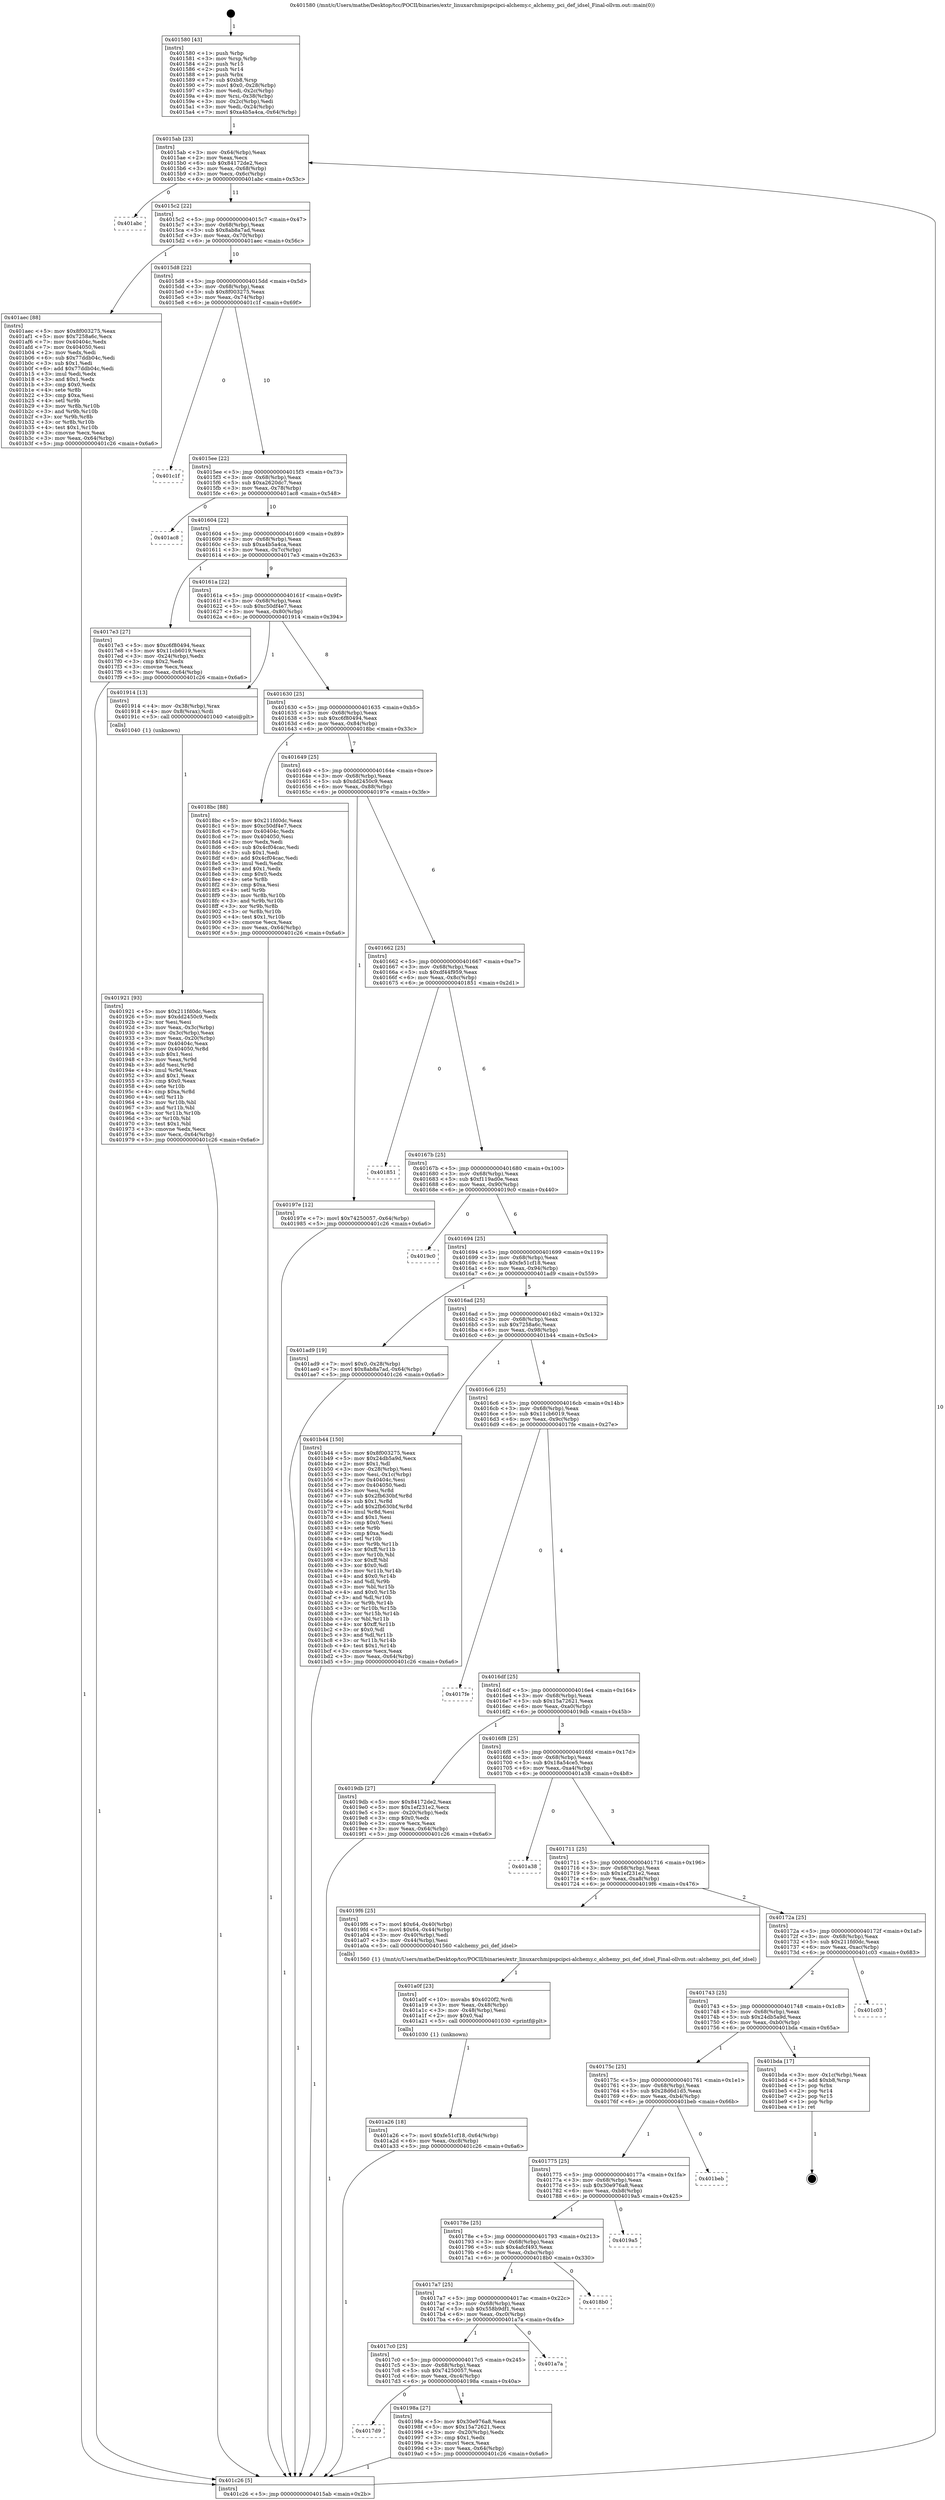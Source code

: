 digraph "0x401580" {
  label = "0x401580 (/mnt/c/Users/mathe/Desktop/tcc/POCII/binaries/extr_linuxarchmipspcipci-alchemy.c_alchemy_pci_def_idsel_Final-ollvm.out::main(0))"
  labelloc = "t"
  node[shape=record]

  Entry [label="",width=0.3,height=0.3,shape=circle,fillcolor=black,style=filled]
  "0x4015ab" [label="{
     0x4015ab [23]\l
     | [instrs]\l
     &nbsp;&nbsp;0x4015ab \<+3\>: mov -0x64(%rbp),%eax\l
     &nbsp;&nbsp;0x4015ae \<+2\>: mov %eax,%ecx\l
     &nbsp;&nbsp;0x4015b0 \<+6\>: sub $0x84172de2,%ecx\l
     &nbsp;&nbsp;0x4015b6 \<+3\>: mov %eax,-0x68(%rbp)\l
     &nbsp;&nbsp;0x4015b9 \<+3\>: mov %ecx,-0x6c(%rbp)\l
     &nbsp;&nbsp;0x4015bc \<+6\>: je 0000000000401abc \<main+0x53c\>\l
  }"]
  "0x401abc" [label="{
     0x401abc\l
  }", style=dashed]
  "0x4015c2" [label="{
     0x4015c2 [22]\l
     | [instrs]\l
     &nbsp;&nbsp;0x4015c2 \<+5\>: jmp 00000000004015c7 \<main+0x47\>\l
     &nbsp;&nbsp;0x4015c7 \<+3\>: mov -0x68(%rbp),%eax\l
     &nbsp;&nbsp;0x4015ca \<+5\>: sub $0x8ab8a7ad,%eax\l
     &nbsp;&nbsp;0x4015cf \<+3\>: mov %eax,-0x70(%rbp)\l
     &nbsp;&nbsp;0x4015d2 \<+6\>: je 0000000000401aec \<main+0x56c\>\l
  }"]
  Exit [label="",width=0.3,height=0.3,shape=circle,fillcolor=black,style=filled,peripheries=2]
  "0x401aec" [label="{
     0x401aec [88]\l
     | [instrs]\l
     &nbsp;&nbsp;0x401aec \<+5\>: mov $0x8f003275,%eax\l
     &nbsp;&nbsp;0x401af1 \<+5\>: mov $0x7258a6c,%ecx\l
     &nbsp;&nbsp;0x401af6 \<+7\>: mov 0x40404c,%edx\l
     &nbsp;&nbsp;0x401afd \<+7\>: mov 0x404050,%esi\l
     &nbsp;&nbsp;0x401b04 \<+2\>: mov %edx,%edi\l
     &nbsp;&nbsp;0x401b06 \<+6\>: sub $0x77ddb04c,%edi\l
     &nbsp;&nbsp;0x401b0c \<+3\>: sub $0x1,%edi\l
     &nbsp;&nbsp;0x401b0f \<+6\>: add $0x77ddb04c,%edi\l
     &nbsp;&nbsp;0x401b15 \<+3\>: imul %edi,%edx\l
     &nbsp;&nbsp;0x401b18 \<+3\>: and $0x1,%edx\l
     &nbsp;&nbsp;0x401b1b \<+3\>: cmp $0x0,%edx\l
     &nbsp;&nbsp;0x401b1e \<+4\>: sete %r8b\l
     &nbsp;&nbsp;0x401b22 \<+3\>: cmp $0xa,%esi\l
     &nbsp;&nbsp;0x401b25 \<+4\>: setl %r9b\l
     &nbsp;&nbsp;0x401b29 \<+3\>: mov %r8b,%r10b\l
     &nbsp;&nbsp;0x401b2c \<+3\>: and %r9b,%r10b\l
     &nbsp;&nbsp;0x401b2f \<+3\>: xor %r9b,%r8b\l
     &nbsp;&nbsp;0x401b32 \<+3\>: or %r8b,%r10b\l
     &nbsp;&nbsp;0x401b35 \<+4\>: test $0x1,%r10b\l
     &nbsp;&nbsp;0x401b39 \<+3\>: cmovne %ecx,%eax\l
     &nbsp;&nbsp;0x401b3c \<+3\>: mov %eax,-0x64(%rbp)\l
     &nbsp;&nbsp;0x401b3f \<+5\>: jmp 0000000000401c26 \<main+0x6a6\>\l
  }"]
  "0x4015d8" [label="{
     0x4015d8 [22]\l
     | [instrs]\l
     &nbsp;&nbsp;0x4015d8 \<+5\>: jmp 00000000004015dd \<main+0x5d\>\l
     &nbsp;&nbsp;0x4015dd \<+3\>: mov -0x68(%rbp),%eax\l
     &nbsp;&nbsp;0x4015e0 \<+5\>: sub $0x8f003275,%eax\l
     &nbsp;&nbsp;0x4015e5 \<+3\>: mov %eax,-0x74(%rbp)\l
     &nbsp;&nbsp;0x4015e8 \<+6\>: je 0000000000401c1f \<main+0x69f\>\l
  }"]
  "0x401a26" [label="{
     0x401a26 [18]\l
     | [instrs]\l
     &nbsp;&nbsp;0x401a26 \<+7\>: movl $0xfe51cf18,-0x64(%rbp)\l
     &nbsp;&nbsp;0x401a2d \<+6\>: mov %eax,-0xc8(%rbp)\l
     &nbsp;&nbsp;0x401a33 \<+5\>: jmp 0000000000401c26 \<main+0x6a6\>\l
  }"]
  "0x401c1f" [label="{
     0x401c1f\l
  }", style=dashed]
  "0x4015ee" [label="{
     0x4015ee [22]\l
     | [instrs]\l
     &nbsp;&nbsp;0x4015ee \<+5\>: jmp 00000000004015f3 \<main+0x73\>\l
     &nbsp;&nbsp;0x4015f3 \<+3\>: mov -0x68(%rbp),%eax\l
     &nbsp;&nbsp;0x4015f6 \<+5\>: sub $0xa2620dc7,%eax\l
     &nbsp;&nbsp;0x4015fb \<+3\>: mov %eax,-0x78(%rbp)\l
     &nbsp;&nbsp;0x4015fe \<+6\>: je 0000000000401ac8 \<main+0x548\>\l
  }"]
  "0x401a0f" [label="{
     0x401a0f [23]\l
     | [instrs]\l
     &nbsp;&nbsp;0x401a0f \<+10\>: movabs $0x4020f2,%rdi\l
     &nbsp;&nbsp;0x401a19 \<+3\>: mov %eax,-0x48(%rbp)\l
     &nbsp;&nbsp;0x401a1c \<+3\>: mov -0x48(%rbp),%esi\l
     &nbsp;&nbsp;0x401a1f \<+2\>: mov $0x0,%al\l
     &nbsp;&nbsp;0x401a21 \<+5\>: call 0000000000401030 \<printf@plt\>\l
     | [calls]\l
     &nbsp;&nbsp;0x401030 \{1\} (unknown)\l
  }"]
  "0x401ac8" [label="{
     0x401ac8\l
  }", style=dashed]
  "0x401604" [label="{
     0x401604 [22]\l
     | [instrs]\l
     &nbsp;&nbsp;0x401604 \<+5\>: jmp 0000000000401609 \<main+0x89\>\l
     &nbsp;&nbsp;0x401609 \<+3\>: mov -0x68(%rbp),%eax\l
     &nbsp;&nbsp;0x40160c \<+5\>: sub $0xa4b5a4ca,%eax\l
     &nbsp;&nbsp;0x401611 \<+3\>: mov %eax,-0x7c(%rbp)\l
     &nbsp;&nbsp;0x401614 \<+6\>: je 00000000004017e3 \<main+0x263\>\l
  }"]
  "0x4017d9" [label="{
     0x4017d9\l
  }", style=dashed]
  "0x4017e3" [label="{
     0x4017e3 [27]\l
     | [instrs]\l
     &nbsp;&nbsp;0x4017e3 \<+5\>: mov $0xc6f80494,%eax\l
     &nbsp;&nbsp;0x4017e8 \<+5\>: mov $0x11cb6019,%ecx\l
     &nbsp;&nbsp;0x4017ed \<+3\>: mov -0x24(%rbp),%edx\l
     &nbsp;&nbsp;0x4017f0 \<+3\>: cmp $0x2,%edx\l
     &nbsp;&nbsp;0x4017f3 \<+3\>: cmovne %ecx,%eax\l
     &nbsp;&nbsp;0x4017f6 \<+3\>: mov %eax,-0x64(%rbp)\l
     &nbsp;&nbsp;0x4017f9 \<+5\>: jmp 0000000000401c26 \<main+0x6a6\>\l
  }"]
  "0x40161a" [label="{
     0x40161a [22]\l
     | [instrs]\l
     &nbsp;&nbsp;0x40161a \<+5\>: jmp 000000000040161f \<main+0x9f\>\l
     &nbsp;&nbsp;0x40161f \<+3\>: mov -0x68(%rbp),%eax\l
     &nbsp;&nbsp;0x401622 \<+5\>: sub $0xc50df4e7,%eax\l
     &nbsp;&nbsp;0x401627 \<+3\>: mov %eax,-0x80(%rbp)\l
     &nbsp;&nbsp;0x40162a \<+6\>: je 0000000000401914 \<main+0x394\>\l
  }"]
  "0x401c26" [label="{
     0x401c26 [5]\l
     | [instrs]\l
     &nbsp;&nbsp;0x401c26 \<+5\>: jmp 00000000004015ab \<main+0x2b\>\l
  }"]
  "0x401580" [label="{
     0x401580 [43]\l
     | [instrs]\l
     &nbsp;&nbsp;0x401580 \<+1\>: push %rbp\l
     &nbsp;&nbsp;0x401581 \<+3\>: mov %rsp,%rbp\l
     &nbsp;&nbsp;0x401584 \<+2\>: push %r15\l
     &nbsp;&nbsp;0x401586 \<+2\>: push %r14\l
     &nbsp;&nbsp;0x401588 \<+1\>: push %rbx\l
     &nbsp;&nbsp;0x401589 \<+7\>: sub $0xb8,%rsp\l
     &nbsp;&nbsp;0x401590 \<+7\>: movl $0x0,-0x28(%rbp)\l
     &nbsp;&nbsp;0x401597 \<+3\>: mov %edi,-0x2c(%rbp)\l
     &nbsp;&nbsp;0x40159a \<+4\>: mov %rsi,-0x38(%rbp)\l
     &nbsp;&nbsp;0x40159e \<+3\>: mov -0x2c(%rbp),%edi\l
     &nbsp;&nbsp;0x4015a1 \<+3\>: mov %edi,-0x24(%rbp)\l
     &nbsp;&nbsp;0x4015a4 \<+7\>: movl $0xa4b5a4ca,-0x64(%rbp)\l
  }"]
  "0x40198a" [label="{
     0x40198a [27]\l
     | [instrs]\l
     &nbsp;&nbsp;0x40198a \<+5\>: mov $0x30e976a8,%eax\l
     &nbsp;&nbsp;0x40198f \<+5\>: mov $0x15a72621,%ecx\l
     &nbsp;&nbsp;0x401994 \<+3\>: mov -0x20(%rbp),%edx\l
     &nbsp;&nbsp;0x401997 \<+3\>: cmp $0x1,%edx\l
     &nbsp;&nbsp;0x40199a \<+3\>: cmovl %ecx,%eax\l
     &nbsp;&nbsp;0x40199d \<+3\>: mov %eax,-0x64(%rbp)\l
     &nbsp;&nbsp;0x4019a0 \<+5\>: jmp 0000000000401c26 \<main+0x6a6\>\l
  }"]
  "0x401914" [label="{
     0x401914 [13]\l
     | [instrs]\l
     &nbsp;&nbsp;0x401914 \<+4\>: mov -0x38(%rbp),%rax\l
     &nbsp;&nbsp;0x401918 \<+4\>: mov 0x8(%rax),%rdi\l
     &nbsp;&nbsp;0x40191c \<+5\>: call 0000000000401040 \<atoi@plt\>\l
     | [calls]\l
     &nbsp;&nbsp;0x401040 \{1\} (unknown)\l
  }"]
  "0x401630" [label="{
     0x401630 [25]\l
     | [instrs]\l
     &nbsp;&nbsp;0x401630 \<+5\>: jmp 0000000000401635 \<main+0xb5\>\l
     &nbsp;&nbsp;0x401635 \<+3\>: mov -0x68(%rbp),%eax\l
     &nbsp;&nbsp;0x401638 \<+5\>: sub $0xc6f80494,%eax\l
     &nbsp;&nbsp;0x40163d \<+6\>: mov %eax,-0x84(%rbp)\l
     &nbsp;&nbsp;0x401643 \<+6\>: je 00000000004018bc \<main+0x33c\>\l
  }"]
  "0x4017c0" [label="{
     0x4017c0 [25]\l
     | [instrs]\l
     &nbsp;&nbsp;0x4017c0 \<+5\>: jmp 00000000004017c5 \<main+0x245\>\l
     &nbsp;&nbsp;0x4017c5 \<+3\>: mov -0x68(%rbp),%eax\l
     &nbsp;&nbsp;0x4017c8 \<+5\>: sub $0x74250057,%eax\l
     &nbsp;&nbsp;0x4017cd \<+6\>: mov %eax,-0xc4(%rbp)\l
     &nbsp;&nbsp;0x4017d3 \<+6\>: je 000000000040198a \<main+0x40a\>\l
  }"]
  "0x4018bc" [label="{
     0x4018bc [88]\l
     | [instrs]\l
     &nbsp;&nbsp;0x4018bc \<+5\>: mov $0x211fd0dc,%eax\l
     &nbsp;&nbsp;0x4018c1 \<+5\>: mov $0xc50df4e7,%ecx\l
     &nbsp;&nbsp;0x4018c6 \<+7\>: mov 0x40404c,%edx\l
     &nbsp;&nbsp;0x4018cd \<+7\>: mov 0x404050,%esi\l
     &nbsp;&nbsp;0x4018d4 \<+2\>: mov %edx,%edi\l
     &nbsp;&nbsp;0x4018d6 \<+6\>: sub $0x4cf04cac,%edi\l
     &nbsp;&nbsp;0x4018dc \<+3\>: sub $0x1,%edi\l
     &nbsp;&nbsp;0x4018df \<+6\>: add $0x4cf04cac,%edi\l
     &nbsp;&nbsp;0x4018e5 \<+3\>: imul %edi,%edx\l
     &nbsp;&nbsp;0x4018e8 \<+3\>: and $0x1,%edx\l
     &nbsp;&nbsp;0x4018eb \<+3\>: cmp $0x0,%edx\l
     &nbsp;&nbsp;0x4018ee \<+4\>: sete %r8b\l
     &nbsp;&nbsp;0x4018f2 \<+3\>: cmp $0xa,%esi\l
     &nbsp;&nbsp;0x4018f5 \<+4\>: setl %r9b\l
     &nbsp;&nbsp;0x4018f9 \<+3\>: mov %r8b,%r10b\l
     &nbsp;&nbsp;0x4018fc \<+3\>: and %r9b,%r10b\l
     &nbsp;&nbsp;0x4018ff \<+3\>: xor %r9b,%r8b\l
     &nbsp;&nbsp;0x401902 \<+3\>: or %r8b,%r10b\l
     &nbsp;&nbsp;0x401905 \<+4\>: test $0x1,%r10b\l
     &nbsp;&nbsp;0x401909 \<+3\>: cmovne %ecx,%eax\l
     &nbsp;&nbsp;0x40190c \<+3\>: mov %eax,-0x64(%rbp)\l
     &nbsp;&nbsp;0x40190f \<+5\>: jmp 0000000000401c26 \<main+0x6a6\>\l
  }"]
  "0x401649" [label="{
     0x401649 [25]\l
     | [instrs]\l
     &nbsp;&nbsp;0x401649 \<+5\>: jmp 000000000040164e \<main+0xce\>\l
     &nbsp;&nbsp;0x40164e \<+3\>: mov -0x68(%rbp),%eax\l
     &nbsp;&nbsp;0x401651 \<+5\>: sub $0xdd2450c9,%eax\l
     &nbsp;&nbsp;0x401656 \<+6\>: mov %eax,-0x88(%rbp)\l
     &nbsp;&nbsp;0x40165c \<+6\>: je 000000000040197e \<main+0x3fe\>\l
  }"]
  "0x401921" [label="{
     0x401921 [93]\l
     | [instrs]\l
     &nbsp;&nbsp;0x401921 \<+5\>: mov $0x211fd0dc,%ecx\l
     &nbsp;&nbsp;0x401926 \<+5\>: mov $0xdd2450c9,%edx\l
     &nbsp;&nbsp;0x40192b \<+2\>: xor %esi,%esi\l
     &nbsp;&nbsp;0x40192d \<+3\>: mov %eax,-0x3c(%rbp)\l
     &nbsp;&nbsp;0x401930 \<+3\>: mov -0x3c(%rbp),%eax\l
     &nbsp;&nbsp;0x401933 \<+3\>: mov %eax,-0x20(%rbp)\l
     &nbsp;&nbsp;0x401936 \<+7\>: mov 0x40404c,%eax\l
     &nbsp;&nbsp;0x40193d \<+8\>: mov 0x404050,%r8d\l
     &nbsp;&nbsp;0x401945 \<+3\>: sub $0x1,%esi\l
     &nbsp;&nbsp;0x401948 \<+3\>: mov %eax,%r9d\l
     &nbsp;&nbsp;0x40194b \<+3\>: add %esi,%r9d\l
     &nbsp;&nbsp;0x40194e \<+4\>: imul %r9d,%eax\l
     &nbsp;&nbsp;0x401952 \<+3\>: and $0x1,%eax\l
     &nbsp;&nbsp;0x401955 \<+3\>: cmp $0x0,%eax\l
     &nbsp;&nbsp;0x401958 \<+4\>: sete %r10b\l
     &nbsp;&nbsp;0x40195c \<+4\>: cmp $0xa,%r8d\l
     &nbsp;&nbsp;0x401960 \<+4\>: setl %r11b\l
     &nbsp;&nbsp;0x401964 \<+3\>: mov %r10b,%bl\l
     &nbsp;&nbsp;0x401967 \<+3\>: and %r11b,%bl\l
     &nbsp;&nbsp;0x40196a \<+3\>: xor %r11b,%r10b\l
     &nbsp;&nbsp;0x40196d \<+3\>: or %r10b,%bl\l
     &nbsp;&nbsp;0x401970 \<+3\>: test $0x1,%bl\l
     &nbsp;&nbsp;0x401973 \<+3\>: cmovne %edx,%ecx\l
     &nbsp;&nbsp;0x401976 \<+3\>: mov %ecx,-0x64(%rbp)\l
     &nbsp;&nbsp;0x401979 \<+5\>: jmp 0000000000401c26 \<main+0x6a6\>\l
  }"]
  "0x401a7a" [label="{
     0x401a7a\l
  }", style=dashed]
  "0x40197e" [label="{
     0x40197e [12]\l
     | [instrs]\l
     &nbsp;&nbsp;0x40197e \<+7\>: movl $0x74250057,-0x64(%rbp)\l
     &nbsp;&nbsp;0x401985 \<+5\>: jmp 0000000000401c26 \<main+0x6a6\>\l
  }"]
  "0x401662" [label="{
     0x401662 [25]\l
     | [instrs]\l
     &nbsp;&nbsp;0x401662 \<+5\>: jmp 0000000000401667 \<main+0xe7\>\l
     &nbsp;&nbsp;0x401667 \<+3\>: mov -0x68(%rbp),%eax\l
     &nbsp;&nbsp;0x40166a \<+5\>: sub $0xdf44f959,%eax\l
     &nbsp;&nbsp;0x40166f \<+6\>: mov %eax,-0x8c(%rbp)\l
     &nbsp;&nbsp;0x401675 \<+6\>: je 0000000000401851 \<main+0x2d1\>\l
  }"]
  "0x4017a7" [label="{
     0x4017a7 [25]\l
     | [instrs]\l
     &nbsp;&nbsp;0x4017a7 \<+5\>: jmp 00000000004017ac \<main+0x22c\>\l
     &nbsp;&nbsp;0x4017ac \<+3\>: mov -0x68(%rbp),%eax\l
     &nbsp;&nbsp;0x4017af \<+5\>: sub $0x558b9df1,%eax\l
     &nbsp;&nbsp;0x4017b4 \<+6\>: mov %eax,-0xc0(%rbp)\l
     &nbsp;&nbsp;0x4017ba \<+6\>: je 0000000000401a7a \<main+0x4fa\>\l
  }"]
  "0x401851" [label="{
     0x401851\l
  }", style=dashed]
  "0x40167b" [label="{
     0x40167b [25]\l
     | [instrs]\l
     &nbsp;&nbsp;0x40167b \<+5\>: jmp 0000000000401680 \<main+0x100\>\l
     &nbsp;&nbsp;0x401680 \<+3\>: mov -0x68(%rbp),%eax\l
     &nbsp;&nbsp;0x401683 \<+5\>: sub $0xf119ad0e,%eax\l
     &nbsp;&nbsp;0x401688 \<+6\>: mov %eax,-0x90(%rbp)\l
     &nbsp;&nbsp;0x40168e \<+6\>: je 00000000004019c0 \<main+0x440\>\l
  }"]
  "0x4018b0" [label="{
     0x4018b0\l
  }", style=dashed]
  "0x4019c0" [label="{
     0x4019c0\l
  }", style=dashed]
  "0x401694" [label="{
     0x401694 [25]\l
     | [instrs]\l
     &nbsp;&nbsp;0x401694 \<+5\>: jmp 0000000000401699 \<main+0x119\>\l
     &nbsp;&nbsp;0x401699 \<+3\>: mov -0x68(%rbp),%eax\l
     &nbsp;&nbsp;0x40169c \<+5\>: sub $0xfe51cf18,%eax\l
     &nbsp;&nbsp;0x4016a1 \<+6\>: mov %eax,-0x94(%rbp)\l
     &nbsp;&nbsp;0x4016a7 \<+6\>: je 0000000000401ad9 \<main+0x559\>\l
  }"]
  "0x40178e" [label="{
     0x40178e [25]\l
     | [instrs]\l
     &nbsp;&nbsp;0x40178e \<+5\>: jmp 0000000000401793 \<main+0x213\>\l
     &nbsp;&nbsp;0x401793 \<+3\>: mov -0x68(%rbp),%eax\l
     &nbsp;&nbsp;0x401796 \<+5\>: sub $0x4afcf493,%eax\l
     &nbsp;&nbsp;0x40179b \<+6\>: mov %eax,-0xbc(%rbp)\l
     &nbsp;&nbsp;0x4017a1 \<+6\>: je 00000000004018b0 \<main+0x330\>\l
  }"]
  "0x401ad9" [label="{
     0x401ad9 [19]\l
     | [instrs]\l
     &nbsp;&nbsp;0x401ad9 \<+7\>: movl $0x0,-0x28(%rbp)\l
     &nbsp;&nbsp;0x401ae0 \<+7\>: movl $0x8ab8a7ad,-0x64(%rbp)\l
     &nbsp;&nbsp;0x401ae7 \<+5\>: jmp 0000000000401c26 \<main+0x6a6\>\l
  }"]
  "0x4016ad" [label="{
     0x4016ad [25]\l
     | [instrs]\l
     &nbsp;&nbsp;0x4016ad \<+5\>: jmp 00000000004016b2 \<main+0x132\>\l
     &nbsp;&nbsp;0x4016b2 \<+3\>: mov -0x68(%rbp),%eax\l
     &nbsp;&nbsp;0x4016b5 \<+5\>: sub $0x7258a6c,%eax\l
     &nbsp;&nbsp;0x4016ba \<+6\>: mov %eax,-0x98(%rbp)\l
     &nbsp;&nbsp;0x4016c0 \<+6\>: je 0000000000401b44 \<main+0x5c4\>\l
  }"]
  "0x4019a5" [label="{
     0x4019a5\l
  }", style=dashed]
  "0x401b44" [label="{
     0x401b44 [150]\l
     | [instrs]\l
     &nbsp;&nbsp;0x401b44 \<+5\>: mov $0x8f003275,%eax\l
     &nbsp;&nbsp;0x401b49 \<+5\>: mov $0x24db5a9d,%ecx\l
     &nbsp;&nbsp;0x401b4e \<+2\>: mov $0x1,%dl\l
     &nbsp;&nbsp;0x401b50 \<+3\>: mov -0x28(%rbp),%esi\l
     &nbsp;&nbsp;0x401b53 \<+3\>: mov %esi,-0x1c(%rbp)\l
     &nbsp;&nbsp;0x401b56 \<+7\>: mov 0x40404c,%esi\l
     &nbsp;&nbsp;0x401b5d \<+7\>: mov 0x404050,%edi\l
     &nbsp;&nbsp;0x401b64 \<+3\>: mov %esi,%r8d\l
     &nbsp;&nbsp;0x401b67 \<+7\>: sub $0x2fb630bf,%r8d\l
     &nbsp;&nbsp;0x401b6e \<+4\>: sub $0x1,%r8d\l
     &nbsp;&nbsp;0x401b72 \<+7\>: add $0x2fb630bf,%r8d\l
     &nbsp;&nbsp;0x401b79 \<+4\>: imul %r8d,%esi\l
     &nbsp;&nbsp;0x401b7d \<+3\>: and $0x1,%esi\l
     &nbsp;&nbsp;0x401b80 \<+3\>: cmp $0x0,%esi\l
     &nbsp;&nbsp;0x401b83 \<+4\>: sete %r9b\l
     &nbsp;&nbsp;0x401b87 \<+3\>: cmp $0xa,%edi\l
     &nbsp;&nbsp;0x401b8a \<+4\>: setl %r10b\l
     &nbsp;&nbsp;0x401b8e \<+3\>: mov %r9b,%r11b\l
     &nbsp;&nbsp;0x401b91 \<+4\>: xor $0xff,%r11b\l
     &nbsp;&nbsp;0x401b95 \<+3\>: mov %r10b,%bl\l
     &nbsp;&nbsp;0x401b98 \<+3\>: xor $0xff,%bl\l
     &nbsp;&nbsp;0x401b9b \<+3\>: xor $0x0,%dl\l
     &nbsp;&nbsp;0x401b9e \<+3\>: mov %r11b,%r14b\l
     &nbsp;&nbsp;0x401ba1 \<+4\>: and $0x0,%r14b\l
     &nbsp;&nbsp;0x401ba5 \<+3\>: and %dl,%r9b\l
     &nbsp;&nbsp;0x401ba8 \<+3\>: mov %bl,%r15b\l
     &nbsp;&nbsp;0x401bab \<+4\>: and $0x0,%r15b\l
     &nbsp;&nbsp;0x401baf \<+3\>: and %dl,%r10b\l
     &nbsp;&nbsp;0x401bb2 \<+3\>: or %r9b,%r14b\l
     &nbsp;&nbsp;0x401bb5 \<+3\>: or %r10b,%r15b\l
     &nbsp;&nbsp;0x401bb8 \<+3\>: xor %r15b,%r14b\l
     &nbsp;&nbsp;0x401bbb \<+3\>: or %bl,%r11b\l
     &nbsp;&nbsp;0x401bbe \<+4\>: xor $0xff,%r11b\l
     &nbsp;&nbsp;0x401bc2 \<+3\>: or $0x0,%dl\l
     &nbsp;&nbsp;0x401bc5 \<+3\>: and %dl,%r11b\l
     &nbsp;&nbsp;0x401bc8 \<+3\>: or %r11b,%r14b\l
     &nbsp;&nbsp;0x401bcb \<+4\>: test $0x1,%r14b\l
     &nbsp;&nbsp;0x401bcf \<+3\>: cmovne %ecx,%eax\l
     &nbsp;&nbsp;0x401bd2 \<+3\>: mov %eax,-0x64(%rbp)\l
     &nbsp;&nbsp;0x401bd5 \<+5\>: jmp 0000000000401c26 \<main+0x6a6\>\l
  }"]
  "0x4016c6" [label="{
     0x4016c6 [25]\l
     | [instrs]\l
     &nbsp;&nbsp;0x4016c6 \<+5\>: jmp 00000000004016cb \<main+0x14b\>\l
     &nbsp;&nbsp;0x4016cb \<+3\>: mov -0x68(%rbp),%eax\l
     &nbsp;&nbsp;0x4016ce \<+5\>: sub $0x11cb6019,%eax\l
     &nbsp;&nbsp;0x4016d3 \<+6\>: mov %eax,-0x9c(%rbp)\l
     &nbsp;&nbsp;0x4016d9 \<+6\>: je 00000000004017fe \<main+0x27e\>\l
  }"]
  "0x401775" [label="{
     0x401775 [25]\l
     | [instrs]\l
     &nbsp;&nbsp;0x401775 \<+5\>: jmp 000000000040177a \<main+0x1fa\>\l
     &nbsp;&nbsp;0x40177a \<+3\>: mov -0x68(%rbp),%eax\l
     &nbsp;&nbsp;0x40177d \<+5\>: sub $0x30e976a8,%eax\l
     &nbsp;&nbsp;0x401782 \<+6\>: mov %eax,-0xb8(%rbp)\l
     &nbsp;&nbsp;0x401788 \<+6\>: je 00000000004019a5 \<main+0x425\>\l
  }"]
  "0x4017fe" [label="{
     0x4017fe\l
  }", style=dashed]
  "0x4016df" [label="{
     0x4016df [25]\l
     | [instrs]\l
     &nbsp;&nbsp;0x4016df \<+5\>: jmp 00000000004016e4 \<main+0x164\>\l
     &nbsp;&nbsp;0x4016e4 \<+3\>: mov -0x68(%rbp),%eax\l
     &nbsp;&nbsp;0x4016e7 \<+5\>: sub $0x15a72621,%eax\l
     &nbsp;&nbsp;0x4016ec \<+6\>: mov %eax,-0xa0(%rbp)\l
     &nbsp;&nbsp;0x4016f2 \<+6\>: je 00000000004019db \<main+0x45b\>\l
  }"]
  "0x401beb" [label="{
     0x401beb\l
  }", style=dashed]
  "0x4019db" [label="{
     0x4019db [27]\l
     | [instrs]\l
     &nbsp;&nbsp;0x4019db \<+5\>: mov $0x84172de2,%eax\l
     &nbsp;&nbsp;0x4019e0 \<+5\>: mov $0x1ef231e2,%ecx\l
     &nbsp;&nbsp;0x4019e5 \<+3\>: mov -0x20(%rbp),%edx\l
     &nbsp;&nbsp;0x4019e8 \<+3\>: cmp $0x0,%edx\l
     &nbsp;&nbsp;0x4019eb \<+3\>: cmove %ecx,%eax\l
     &nbsp;&nbsp;0x4019ee \<+3\>: mov %eax,-0x64(%rbp)\l
     &nbsp;&nbsp;0x4019f1 \<+5\>: jmp 0000000000401c26 \<main+0x6a6\>\l
  }"]
  "0x4016f8" [label="{
     0x4016f8 [25]\l
     | [instrs]\l
     &nbsp;&nbsp;0x4016f8 \<+5\>: jmp 00000000004016fd \<main+0x17d\>\l
     &nbsp;&nbsp;0x4016fd \<+3\>: mov -0x68(%rbp),%eax\l
     &nbsp;&nbsp;0x401700 \<+5\>: sub $0x18a54ce5,%eax\l
     &nbsp;&nbsp;0x401705 \<+6\>: mov %eax,-0xa4(%rbp)\l
     &nbsp;&nbsp;0x40170b \<+6\>: je 0000000000401a38 \<main+0x4b8\>\l
  }"]
  "0x40175c" [label="{
     0x40175c [25]\l
     | [instrs]\l
     &nbsp;&nbsp;0x40175c \<+5\>: jmp 0000000000401761 \<main+0x1e1\>\l
     &nbsp;&nbsp;0x401761 \<+3\>: mov -0x68(%rbp),%eax\l
     &nbsp;&nbsp;0x401764 \<+5\>: sub $0x28d6d1d5,%eax\l
     &nbsp;&nbsp;0x401769 \<+6\>: mov %eax,-0xb4(%rbp)\l
     &nbsp;&nbsp;0x40176f \<+6\>: je 0000000000401beb \<main+0x66b\>\l
  }"]
  "0x401a38" [label="{
     0x401a38\l
  }", style=dashed]
  "0x401711" [label="{
     0x401711 [25]\l
     | [instrs]\l
     &nbsp;&nbsp;0x401711 \<+5\>: jmp 0000000000401716 \<main+0x196\>\l
     &nbsp;&nbsp;0x401716 \<+3\>: mov -0x68(%rbp),%eax\l
     &nbsp;&nbsp;0x401719 \<+5\>: sub $0x1ef231e2,%eax\l
     &nbsp;&nbsp;0x40171e \<+6\>: mov %eax,-0xa8(%rbp)\l
     &nbsp;&nbsp;0x401724 \<+6\>: je 00000000004019f6 \<main+0x476\>\l
  }"]
  "0x401bda" [label="{
     0x401bda [17]\l
     | [instrs]\l
     &nbsp;&nbsp;0x401bda \<+3\>: mov -0x1c(%rbp),%eax\l
     &nbsp;&nbsp;0x401bdd \<+7\>: add $0xb8,%rsp\l
     &nbsp;&nbsp;0x401be4 \<+1\>: pop %rbx\l
     &nbsp;&nbsp;0x401be5 \<+2\>: pop %r14\l
     &nbsp;&nbsp;0x401be7 \<+2\>: pop %r15\l
     &nbsp;&nbsp;0x401be9 \<+1\>: pop %rbp\l
     &nbsp;&nbsp;0x401bea \<+1\>: ret\l
  }"]
  "0x4019f6" [label="{
     0x4019f6 [25]\l
     | [instrs]\l
     &nbsp;&nbsp;0x4019f6 \<+7\>: movl $0x64,-0x40(%rbp)\l
     &nbsp;&nbsp;0x4019fd \<+7\>: movl $0x64,-0x44(%rbp)\l
     &nbsp;&nbsp;0x401a04 \<+3\>: mov -0x40(%rbp),%edi\l
     &nbsp;&nbsp;0x401a07 \<+3\>: mov -0x44(%rbp),%esi\l
     &nbsp;&nbsp;0x401a0a \<+5\>: call 0000000000401560 \<alchemy_pci_def_idsel\>\l
     | [calls]\l
     &nbsp;&nbsp;0x401560 \{1\} (/mnt/c/Users/mathe/Desktop/tcc/POCII/binaries/extr_linuxarchmipspcipci-alchemy.c_alchemy_pci_def_idsel_Final-ollvm.out::alchemy_pci_def_idsel)\l
  }"]
  "0x40172a" [label="{
     0x40172a [25]\l
     | [instrs]\l
     &nbsp;&nbsp;0x40172a \<+5\>: jmp 000000000040172f \<main+0x1af\>\l
     &nbsp;&nbsp;0x40172f \<+3\>: mov -0x68(%rbp),%eax\l
     &nbsp;&nbsp;0x401732 \<+5\>: sub $0x211fd0dc,%eax\l
     &nbsp;&nbsp;0x401737 \<+6\>: mov %eax,-0xac(%rbp)\l
     &nbsp;&nbsp;0x40173d \<+6\>: je 0000000000401c03 \<main+0x683\>\l
  }"]
  "0x401743" [label="{
     0x401743 [25]\l
     | [instrs]\l
     &nbsp;&nbsp;0x401743 \<+5\>: jmp 0000000000401748 \<main+0x1c8\>\l
     &nbsp;&nbsp;0x401748 \<+3\>: mov -0x68(%rbp),%eax\l
     &nbsp;&nbsp;0x40174b \<+5\>: sub $0x24db5a9d,%eax\l
     &nbsp;&nbsp;0x401750 \<+6\>: mov %eax,-0xb0(%rbp)\l
     &nbsp;&nbsp;0x401756 \<+6\>: je 0000000000401bda \<main+0x65a\>\l
  }"]
  "0x401c03" [label="{
     0x401c03\l
  }", style=dashed]
  Entry -> "0x401580" [label=" 1"]
  "0x4015ab" -> "0x401abc" [label=" 0"]
  "0x4015ab" -> "0x4015c2" [label=" 11"]
  "0x401bda" -> Exit [label=" 1"]
  "0x4015c2" -> "0x401aec" [label=" 1"]
  "0x4015c2" -> "0x4015d8" [label=" 10"]
  "0x401b44" -> "0x401c26" [label=" 1"]
  "0x4015d8" -> "0x401c1f" [label=" 0"]
  "0x4015d8" -> "0x4015ee" [label=" 10"]
  "0x401aec" -> "0x401c26" [label=" 1"]
  "0x4015ee" -> "0x401ac8" [label=" 0"]
  "0x4015ee" -> "0x401604" [label=" 10"]
  "0x401ad9" -> "0x401c26" [label=" 1"]
  "0x401604" -> "0x4017e3" [label=" 1"]
  "0x401604" -> "0x40161a" [label=" 9"]
  "0x4017e3" -> "0x401c26" [label=" 1"]
  "0x401580" -> "0x4015ab" [label=" 1"]
  "0x401c26" -> "0x4015ab" [label=" 10"]
  "0x401a26" -> "0x401c26" [label=" 1"]
  "0x40161a" -> "0x401914" [label=" 1"]
  "0x40161a" -> "0x401630" [label=" 8"]
  "0x401a0f" -> "0x401a26" [label=" 1"]
  "0x401630" -> "0x4018bc" [label=" 1"]
  "0x401630" -> "0x401649" [label=" 7"]
  "0x4018bc" -> "0x401c26" [label=" 1"]
  "0x401914" -> "0x401921" [label=" 1"]
  "0x401921" -> "0x401c26" [label=" 1"]
  "0x4019db" -> "0x401c26" [label=" 1"]
  "0x401649" -> "0x40197e" [label=" 1"]
  "0x401649" -> "0x401662" [label=" 6"]
  "0x40197e" -> "0x401c26" [label=" 1"]
  "0x40198a" -> "0x401c26" [label=" 1"]
  "0x401662" -> "0x401851" [label=" 0"]
  "0x401662" -> "0x40167b" [label=" 6"]
  "0x4017c0" -> "0x40198a" [label=" 1"]
  "0x40167b" -> "0x4019c0" [label=" 0"]
  "0x40167b" -> "0x401694" [label=" 6"]
  "0x4019f6" -> "0x401a0f" [label=" 1"]
  "0x401694" -> "0x401ad9" [label=" 1"]
  "0x401694" -> "0x4016ad" [label=" 5"]
  "0x4017a7" -> "0x401a7a" [label=" 0"]
  "0x4016ad" -> "0x401b44" [label=" 1"]
  "0x4016ad" -> "0x4016c6" [label=" 4"]
  "0x4017c0" -> "0x4017d9" [label=" 0"]
  "0x4016c6" -> "0x4017fe" [label=" 0"]
  "0x4016c6" -> "0x4016df" [label=" 4"]
  "0x40178e" -> "0x4018b0" [label=" 0"]
  "0x4016df" -> "0x4019db" [label=" 1"]
  "0x4016df" -> "0x4016f8" [label=" 3"]
  "0x4017a7" -> "0x4017c0" [label=" 1"]
  "0x4016f8" -> "0x401a38" [label=" 0"]
  "0x4016f8" -> "0x401711" [label=" 3"]
  "0x401775" -> "0x4019a5" [label=" 0"]
  "0x401711" -> "0x4019f6" [label=" 1"]
  "0x401711" -> "0x40172a" [label=" 2"]
  "0x40178e" -> "0x4017a7" [label=" 1"]
  "0x40172a" -> "0x401c03" [label=" 0"]
  "0x40172a" -> "0x401743" [label=" 2"]
  "0x40175c" -> "0x401775" [label=" 1"]
  "0x401743" -> "0x401bda" [label=" 1"]
  "0x401743" -> "0x40175c" [label=" 1"]
  "0x401775" -> "0x40178e" [label=" 1"]
  "0x40175c" -> "0x401beb" [label=" 0"]
}

